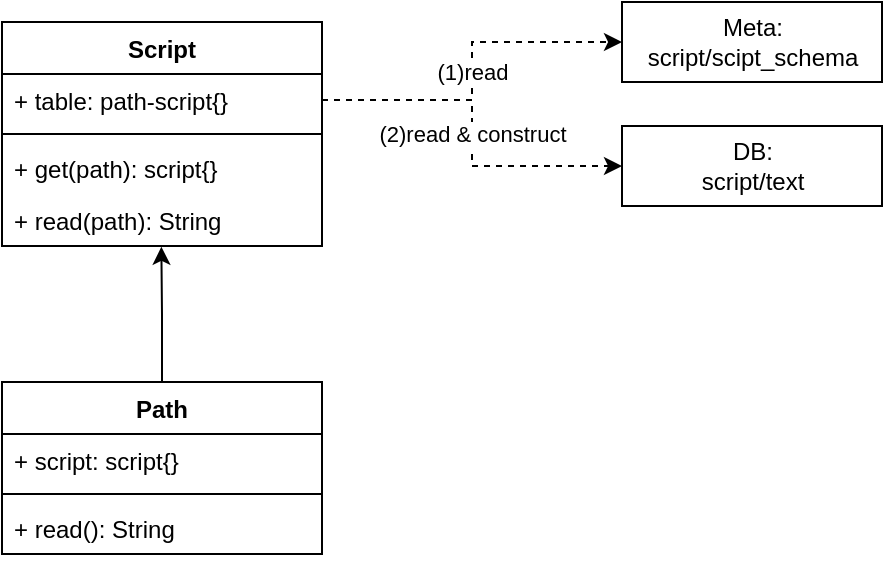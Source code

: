 <mxfile version="17.2.4" type="device"><diagram id="C5RBs43oDa-KdzZeNtuy" name="Page-1"><mxGraphModel dx="782" dy="539" grid="1" gridSize="10" guides="1" tooltips="1" connect="1" arrows="1" fold="1" page="1" pageScale="1" pageWidth="827" pageHeight="1169" math="0" shadow="0"><root><mxCell id="WIyWlLk6GJQsqaUBKTNV-0"/><mxCell id="WIyWlLk6GJQsqaUBKTNV-1" parent="WIyWlLk6GJQsqaUBKTNV-0"/><mxCell id="74xgZVjuY4hSDQmy66Pu-0" value="Meta:&lt;br&gt;script/scipt_schema" style="html=1;" parent="WIyWlLk6GJQsqaUBKTNV-1" vertex="1"><mxGeometry x="500" y="190" width="130" height="40" as="geometry"/></mxCell><mxCell id="74xgZVjuY4hSDQmy66Pu-1" value="DB:&lt;br&gt;script/text" style="html=1;" parent="WIyWlLk6GJQsqaUBKTNV-1" vertex="1"><mxGeometry x="500" y="252" width="130" height="40" as="geometry"/></mxCell><mxCell id="74xgZVjuY4hSDQmy66Pu-3" value="Script" style="swimlane;fontStyle=1;align=center;verticalAlign=top;childLayout=stackLayout;horizontal=1;startSize=26;horizontalStack=0;resizeParent=1;resizeParentMax=0;resizeLast=0;collapsible=1;marginBottom=0;" parent="WIyWlLk6GJQsqaUBKTNV-1" vertex="1"><mxGeometry x="190" y="200" width="160" height="112" as="geometry"/></mxCell><mxCell id="74xgZVjuY4hSDQmy66Pu-4" value="+ table: path-script{}" style="text;strokeColor=none;fillColor=none;align=left;verticalAlign=top;spacingLeft=4;spacingRight=4;overflow=hidden;rotatable=0;points=[[0,0.5],[1,0.5]];portConstraint=eastwest;" parent="74xgZVjuY4hSDQmy66Pu-3" vertex="1"><mxGeometry y="26" width="160" height="26" as="geometry"/></mxCell><mxCell id="74xgZVjuY4hSDQmy66Pu-5" value="" style="line;strokeWidth=1;fillColor=none;align=left;verticalAlign=middle;spacingTop=-1;spacingLeft=3;spacingRight=3;rotatable=0;labelPosition=right;points=[];portConstraint=eastwest;" parent="74xgZVjuY4hSDQmy66Pu-3" vertex="1"><mxGeometry y="52" width="160" height="8" as="geometry"/></mxCell><mxCell id="74xgZVjuY4hSDQmy66Pu-6" value="+ get(path): script{}" style="text;strokeColor=none;fillColor=none;align=left;verticalAlign=top;spacingLeft=4;spacingRight=4;overflow=hidden;rotatable=0;points=[[0,0.5],[1,0.5]];portConstraint=eastwest;" parent="74xgZVjuY4hSDQmy66Pu-3" vertex="1"><mxGeometry y="60" width="160" height="26" as="geometry"/></mxCell><mxCell id="74xgZVjuY4hSDQmy66Pu-11" value="+ read(path): String" style="text;strokeColor=none;fillColor=none;align=left;verticalAlign=top;spacingLeft=4;spacingRight=4;overflow=hidden;rotatable=0;points=[[0,0.5],[1,0.5]];portConstraint=eastwest;" parent="74xgZVjuY4hSDQmy66Pu-3" vertex="1"><mxGeometry y="86" width="160" height="26" as="geometry"/></mxCell><mxCell id="74xgZVjuY4hSDQmy66Pu-9" value="(1)read" style="edgeStyle=orthogonalEdgeStyle;rounded=0;orthogonalLoop=1;jettySize=auto;html=1;exitX=1;exitY=0.5;exitDx=0;exitDy=0;dashed=1;" parent="WIyWlLk6GJQsqaUBKTNV-1" source="74xgZVjuY4hSDQmy66Pu-4" target="74xgZVjuY4hSDQmy66Pu-0" edge="1"><mxGeometry relative="1" as="geometry"/></mxCell><mxCell id="74xgZVjuY4hSDQmy66Pu-10" value="(2)read &amp;amp; construct" style="edgeStyle=orthogonalEdgeStyle;rounded=0;orthogonalLoop=1;jettySize=auto;html=1;exitX=1;exitY=0.5;exitDx=0;exitDy=0;entryX=0;entryY=0.5;entryDx=0;entryDy=0;dashed=1;" parent="WIyWlLk6GJQsqaUBKTNV-1" source="74xgZVjuY4hSDQmy66Pu-4" target="74xgZVjuY4hSDQmy66Pu-1" edge="1"><mxGeometry relative="1" as="geometry"/></mxCell><mxCell id="74xgZVjuY4hSDQmy66Pu-16" style="edgeStyle=orthogonalEdgeStyle;rounded=0;orthogonalLoop=1;jettySize=auto;html=1;exitX=0.5;exitY=0;exitDx=0;exitDy=0;entryX=0.498;entryY=1.015;entryDx=0;entryDy=0;entryPerimeter=0;" parent="WIyWlLk6GJQsqaUBKTNV-1" source="74xgZVjuY4hSDQmy66Pu-12" target="74xgZVjuY4hSDQmy66Pu-11" edge="1"><mxGeometry relative="1" as="geometry"/></mxCell><mxCell id="74xgZVjuY4hSDQmy66Pu-12" value="Path" style="swimlane;fontStyle=1;align=center;verticalAlign=top;childLayout=stackLayout;horizontal=1;startSize=26;horizontalStack=0;resizeParent=1;resizeParentMax=0;resizeLast=0;collapsible=1;marginBottom=0;" parent="WIyWlLk6GJQsqaUBKTNV-1" vertex="1"><mxGeometry x="190" y="380" width="160" height="86" as="geometry"/></mxCell><mxCell id="74xgZVjuY4hSDQmy66Pu-13" value="+ script: script{}" style="text;strokeColor=none;fillColor=none;align=left;verticalAlign=top;spacingLeft=4;spacingRight=4;overflow=hidden;rotatable=0;points=[[0,0.5],[1,0.5]];portConstraint=eastwest;" parent="74xgZVjuY4hSDQmy66Pu-12" vertex="1"><mxGeometry y="26" width="160" height="26" as="geometry"/></mxCell><mxCell id="74xgZVjuY4hSDQmy66Pu-14" value="" style="line;strokeWidth=1;fillColor=none;align=left;verticalAlign=middle;spacingTop=-1;spacingLeft=3;spacingRight=3;rotatable=0;labelPosition=right;points=[];portConstraint=eastwest;" parent="74xgZVjuY4hSDQmy66Pu-12" vertex="1"><mxGeometry y="52" width="160" height="8" as="geometry"/></mxCell><mxCell id="74xgZVjuY4hSDQmy66Pu-15" value="+ read(): String" style="text;strokeColor=none;fillColor=none;align=left;verticalAlign=top;spacingLeft=4;spacingRight=4;overflow=hidden;rotatable=0;points=[[0,0.5],[1,0.5]];portConstraint=eastwest;" parent="74xgZVjuY4hSDQmy66Pu-12" vertex="1"><mxGeometry y="60" width="160" height="26" as="geometry"/></mxCell></root></mxGraphModel></diagram></mxfile>